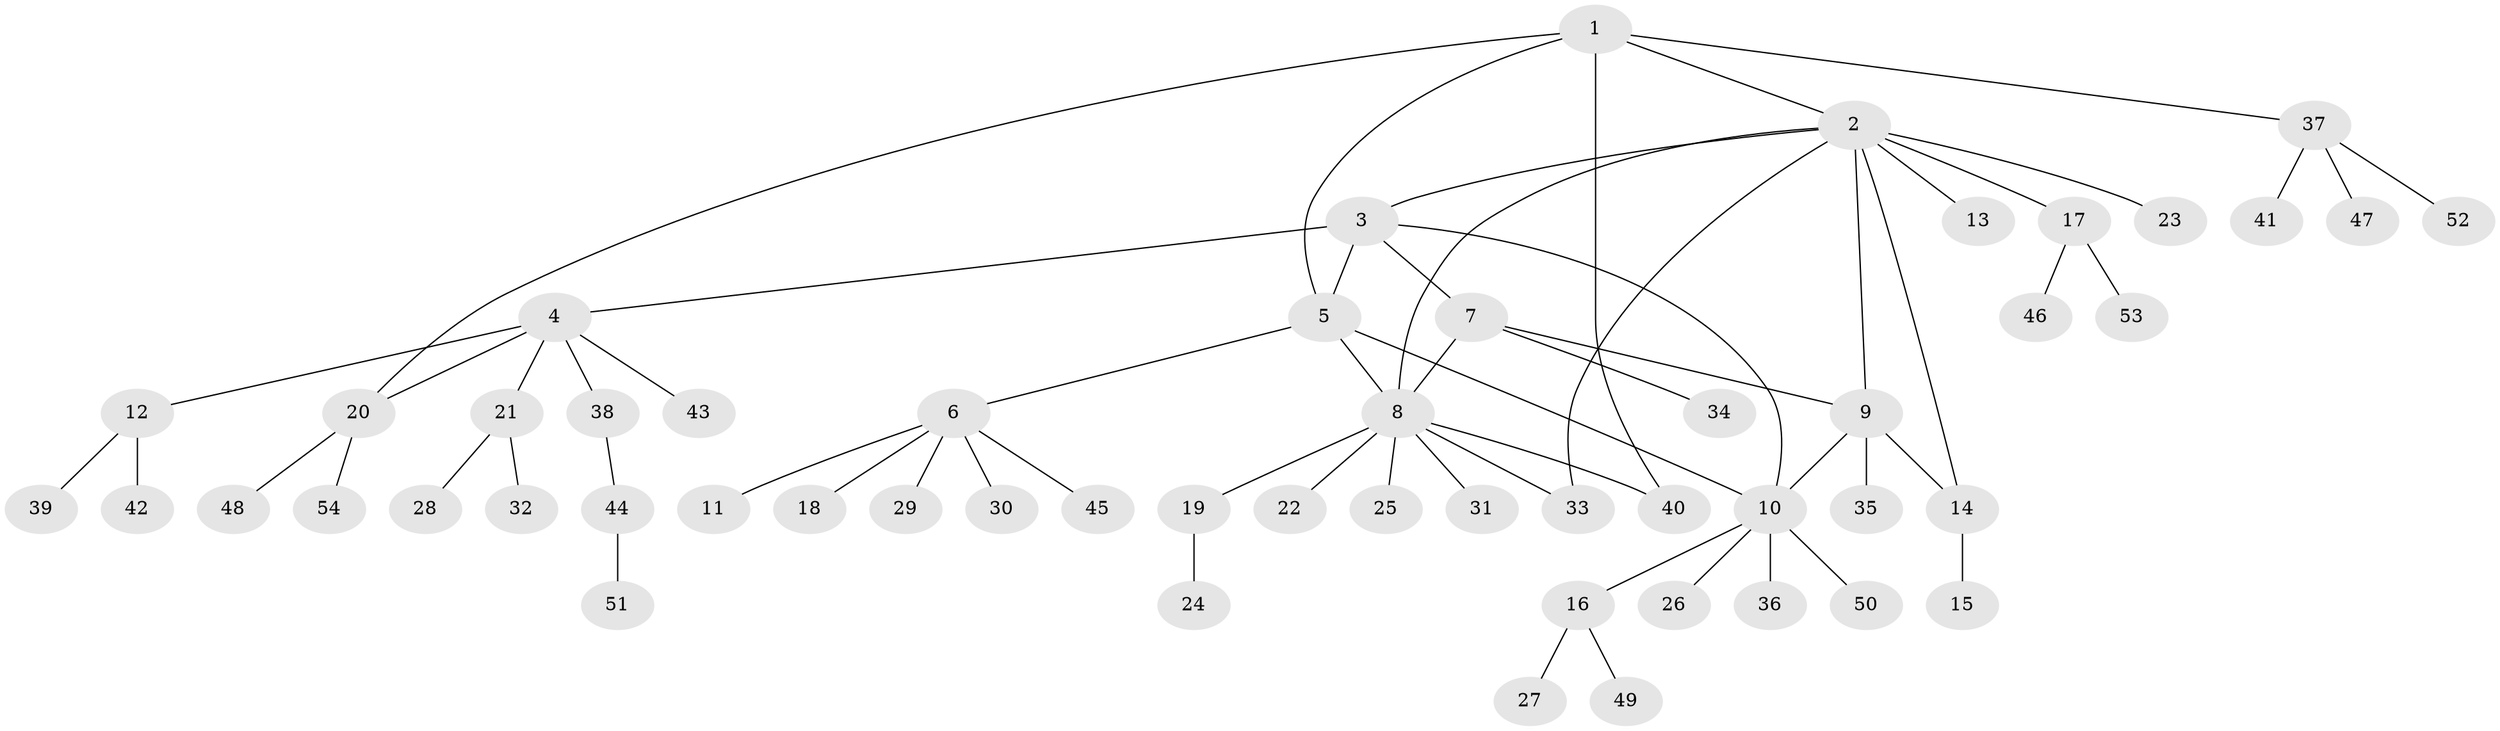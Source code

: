 // Generated by graph-tools (version 1.1) at 2025/50/03/09/25 03:50:34]
// undirected, 54 vertices, 63 edges
graph export_dot {
graph [start="1"]
  node [color=gray90,style=filled];
  1;
  2;
  3;
  4;
  5;
  6;
  7;
  8;
  9;
  10;
  11;
  12;
  13;
  14;
  15;
  16;
  17;
  18;
  19;
  20;
  21;
  22;
  23;
  24;
  25;
  26;
  27;
  28;
  29;
  30;
  31;
  32;
  33;
  34;
  35;
  36;
  37;
  38;
  39;
  40;
  41;
  42;
  43;
  44;
  45;
  46;
  47;
  48;
  49;
  50;
  51;
  52;
  53;
  54;
  1 -- 2;
  1 -- 5;
  1 -- 20;
  1 -- 37;
  1 -- 40;
  2 -- 3;
  2 -- 8;
  2 -- 9;
  2 -- 13;
  2 -- 14;
  2 -- 17;
  2 -- 23;
  2 -- 33;
  3 -- 4;
  3 -- 5;
  3 -- 7;
  3 -- 10;
  4 -- 12;
  4 -- 20;
  4 -- 21;
  4 -- 38;
  4 -- 43;
  5 -- 6;
  5 -- 8;
  5 -- 10;
  6 -- 11;
  6 -- 18;
  6 -- 29;
  6 -- 30;
  6 -- 45;
  7 -- 8;
  7 -- 9;
  7 -- 34;
  8 -- 19;
  8 -- 22;
  8 -- 25;
  8 -- 31;
  8 -- 33;
  8 -- 40;
  9 -- 10;
  9 -- 14;
  9 -- 35;
  10 -- 16;
  10 -- 26;
  10 -- 36;
  10 -- 50;
  12 -- 39;
  12 -- 42;
  14 -- 15;
  16 -- 27;
  16 -- 49;
  17 -- 46;
  17 -- 53;
  19 -- 24;
  20 -- 48;
  20 -- 54;
  21 -- 28;
  21 -- 32;
  37 -- 41;
  37 -- 47;
  37 -- 52;
  38 -- 44;
  44 -- 51;
}
